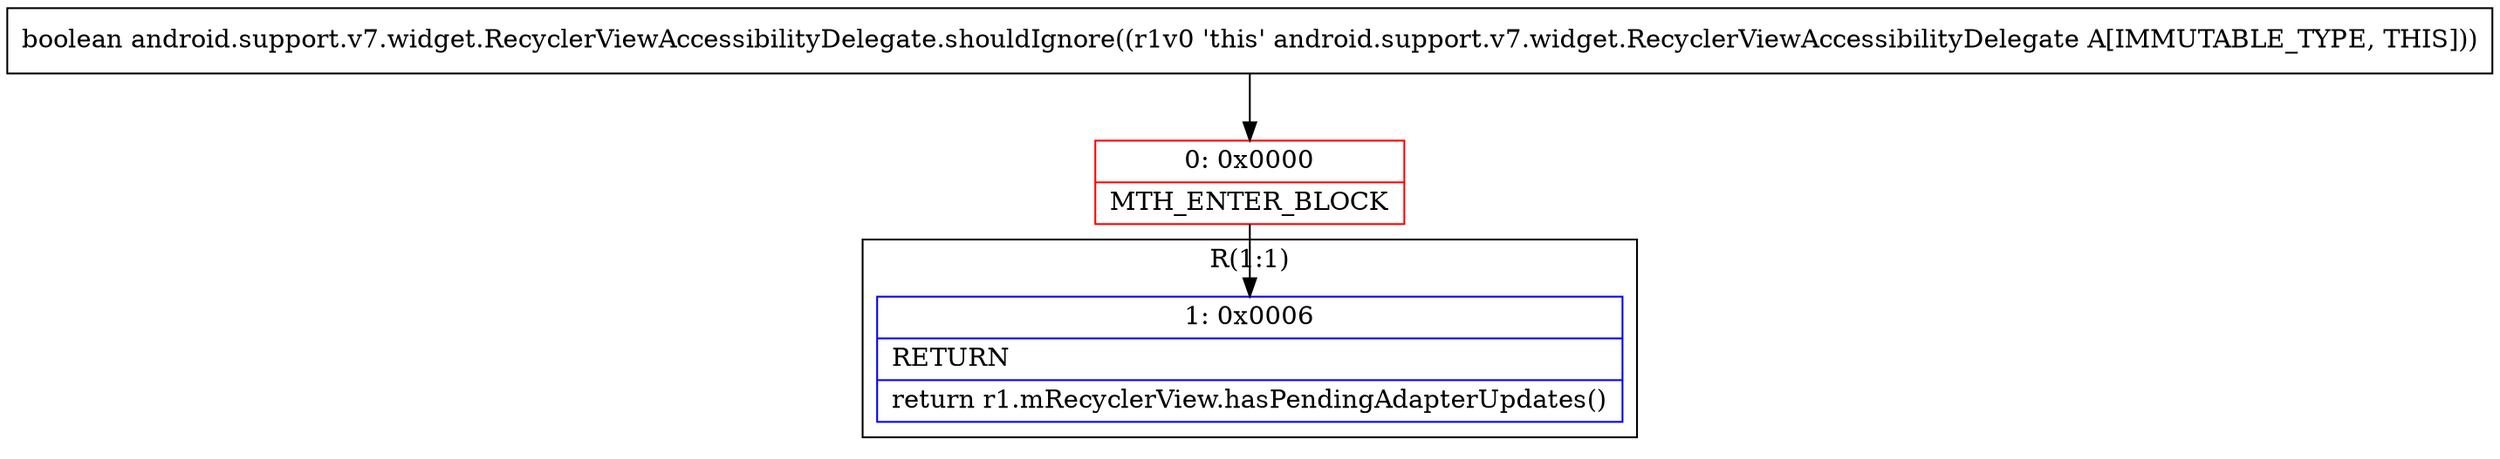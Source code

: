 digraph "CFG forandroid.support.v7.widget.RecyclerViewAccessibilityDelegate.shouldIgnore()Z" {
subgraph cluster_Region_1563352381 {
label = "R(1:1)";
node [shape=record,color=blue];
Node_1 [shape=record,label="{1\:\ 0x0006|RETURN\l|return r1.mRecyclerView.hasPendingAdapterUpdates()\l}"];
}
Node_0 [shape=record,color=red,label="{0\:\ 0x0000|MTH_ENTER_BLOCK\l}"];
MethodNode[shape=record,label="{boolean android.support.v7.widget.RecyclerViewAccessibilityDelegate.shouldIgnore((r1v0 'this' android.support.v7.widget.RecyclerViewAccessibilityDelegate A[IMMUTABLE_TYPE, THIS])) }"];
MethodNode -> Node_0;
Node_0 -> Node_1;
}

